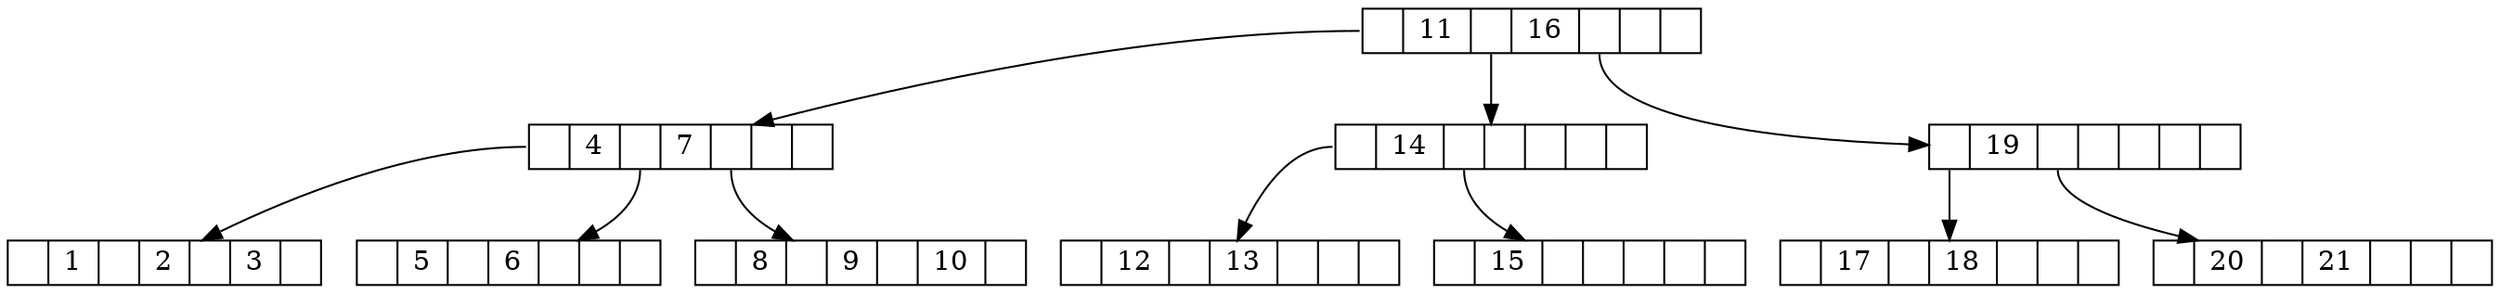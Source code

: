 // 16,5,20,19,10,11,4,13,17,7,8,12,1,15,2,9,6,21,3,18,14,
digraph g {
node [shape = record,height=.1];
node0[label = "<f0>|11|<f1>|16|<f2>||<f3>"];
node1[label = "<f0>|4|<f1>|7|<f2>||<f3>"];
node0:f0 -> node1;
node2[label = "<f0>|1|<f1>|2|<f2>|3|<f3>"];
node1:f0 -> node2;
node3[label = "<f0>|5|<f1>|6|<f2>||<f3>"];
node1:f1 -> node3;
node4[label = "<f0>|8|<f1>|9|<f2>|10|<f3>"];
node1:f2 -> node4;
node5[label = "<f0>|14|<f1>||<f2>||<f3>"];
node0:f1 -> node5;
node6[label = "<f0>|12|<f1>|13|<f2>||<f3>"];
node5:f0 -> node6;
node7[label = "<f0>|15|<f1>||<f2>||<f3>"];
node5:f1 -> node7;
node8[label = "<f0>|19|<f1>||<f2>||<f3>"];
node0:f2 -> node8;
node9[label = "<f0>|17|<f1>|18|<f2>||<f3>"];
node8:f0 -> node9;
node10[label = "<f0>|20|<f1>|21|<f2>||<f3>"];
node8:f1 -> node10;
}
